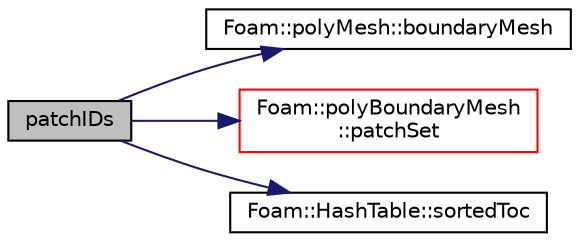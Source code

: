 digraph "patchIDs"
{
  bgcolor="transparent";
  edge [fontname="Helvetica",fontsize="10",labelfontname="Helvetica",labelfontsize="10"];
  node [fontname="Helvetica",fontsize="10",shape=record];
  rankdir="LR";
  Node81 [label="patchIDs",height=0.2,width=0.4,color="black", fillcolor="grey75", style="filled", fontcolor="black"];
  Node81 -> Node82 [color="midnightblue",fontsize="10",style="solid",fontname="Helvetica"];
  Node82 [label="Foam::polyMesh::boundaryMesh",height=0.2,width=0.4,color="black",URL="$a28565.html#a9f2b68c134340291eda6197f47f25484",tooltip="Return boundary mesh. "];
  Node81 -> Node83 [color="midnightblue",fontsize="10",style="solid",fontname="Helvetica"];
  Node83 [label="Foam::polyBoundaryMesh\l::patchSet",height=0.2,width=0.4,color="red",URL="$a28557.html#abe10e35312c29750b51357d9058ca8be",tooltip="Return the set of patch IDs corresponding to the given names. "];
  Node81 -> Node150 [color="midnightblue",fontsize="10",style="solid",fontname="Helvetica"];
  Node150 [label="Foam::HashTable::sortedToc",height=0.2,width=0.4,color="black",URL="$a26841.html#a00e373a2c0d6161c4bcdc4453c1bb35e",tooltip="Return the table of contents as a sorted list. "];
}
